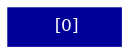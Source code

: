 strict graph grafo2 {
	graph [bb="0,0,54,18", id=grafo2, overlap=False];
	node [label="\N", fontsize=8, shape=rectangle, style=filled];
	0 [label=" [0]", URL="http://lattes.cnpq.br/", color="#000099", fontcolor="#FFFFFF", height="0.25", pos="27,9", width="0.75"];
}
